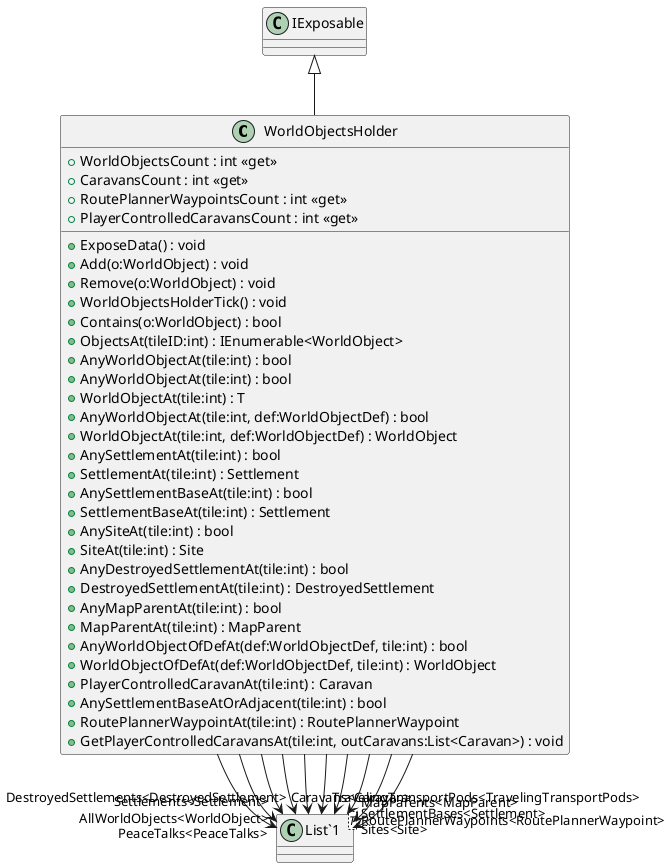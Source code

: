 @startuml
class WorldObjectsHolder {
    + WorldObjectsCount : int <<get>>
    + CaravansCount : int <<get>>
    + RoutePlannerWaypointsCount : int <<get>>
    + PlayerControlledCaravansCount : int <<get>>
    + ExposeData() : void
    + Add(o:WorldObject) : void
    + Remove(o:WorldObject) : void
    + WorldObjectsHolderTick() : void
    + Contains(o:WorldObject) : bool
    + ObjectsAt(tileID:int) : IEnumerable<WorldObject>
    + AnyWorldObjectAt(tile:int) : bool
    + AnyWorldObjectAt(tile:int) : bool
    + WorldObjectAt(tile:int) : T
    + AnyWorldObjectAt(tile:int, def:WorldObjectDef) : bool
    + WorldObjectAt(tile:int, def:WorldObjectDef) : WorldObject
    + AnySettlementAt(tile:int) : bool
    + SettlementAt(tile:int) : Settlement
    + AnySettlementBaseAt(tile:int) : bool
    + SettlementBaseAt(tile:int) : Settlement
    + AnySiteAt(tile:int) : bool
    + SiteAt(tile:int) : Site
    + AnyDestroyedSettlementAt(tile:int) : bool
    + DestroyedSettlementAt(tile:int) : DestroyedSettlement
    + AnyMapParentAt(tile:int) : bool
    + MapParentAt(tile:int) : MapParent
    + AnyWorldObjectOfDefAt(def:WorldObjectDef, tile:int) : bool
    + WorldObjectOfDefAt(def:WorldObjectDef, tile:int) : WorldObject
    + PlayerControlledCaravanAt(tile:int) : Caravan
    + AnySettlementBaseAtOrAdjacent(tile:int) : bool
    + RoutePlannerWaypointAt(tile:int) : RoutePlannerWaypoint
    + GetPlayerControlledCaravansAt(tile:int, outCaravans:List<Caravan>) : void
}
class "List`1"<T> {
}
IExposable <|-- WorldObjectsHolder
WorldObjectsHolder --> "AllWorldObjects<WorldObject>" "List`1"
WorldObjectsHolder --> "Caravans<Caravan>" "List`1"
WorldObjectsHolder --> "Settlements<Settlement>" "List`1"
WorldObjectsHolder --> "TravelingTransportPods<TravelingTransportPods>" "List`1"
WorldObjectsHolder --> "SettlementBases<Settlement>" "List`1"
WorldObjectsHolder --> "DestroyedSettlements<DestroyedSettlement>" "List`1"
WorldObjectsHolder --> "RoutePlannerWaypoints<RoutePlannerWaypoint>" "List`1"
WorldObjectsHolder --> "MapParents<MapParent>" "List`1"
WorldObjectsHolder --> "Sites<Site>" "List`1"
WorldObjectsHolder --> "PeaceTalks<PeaceTalks>" "List`1"
@enduml
